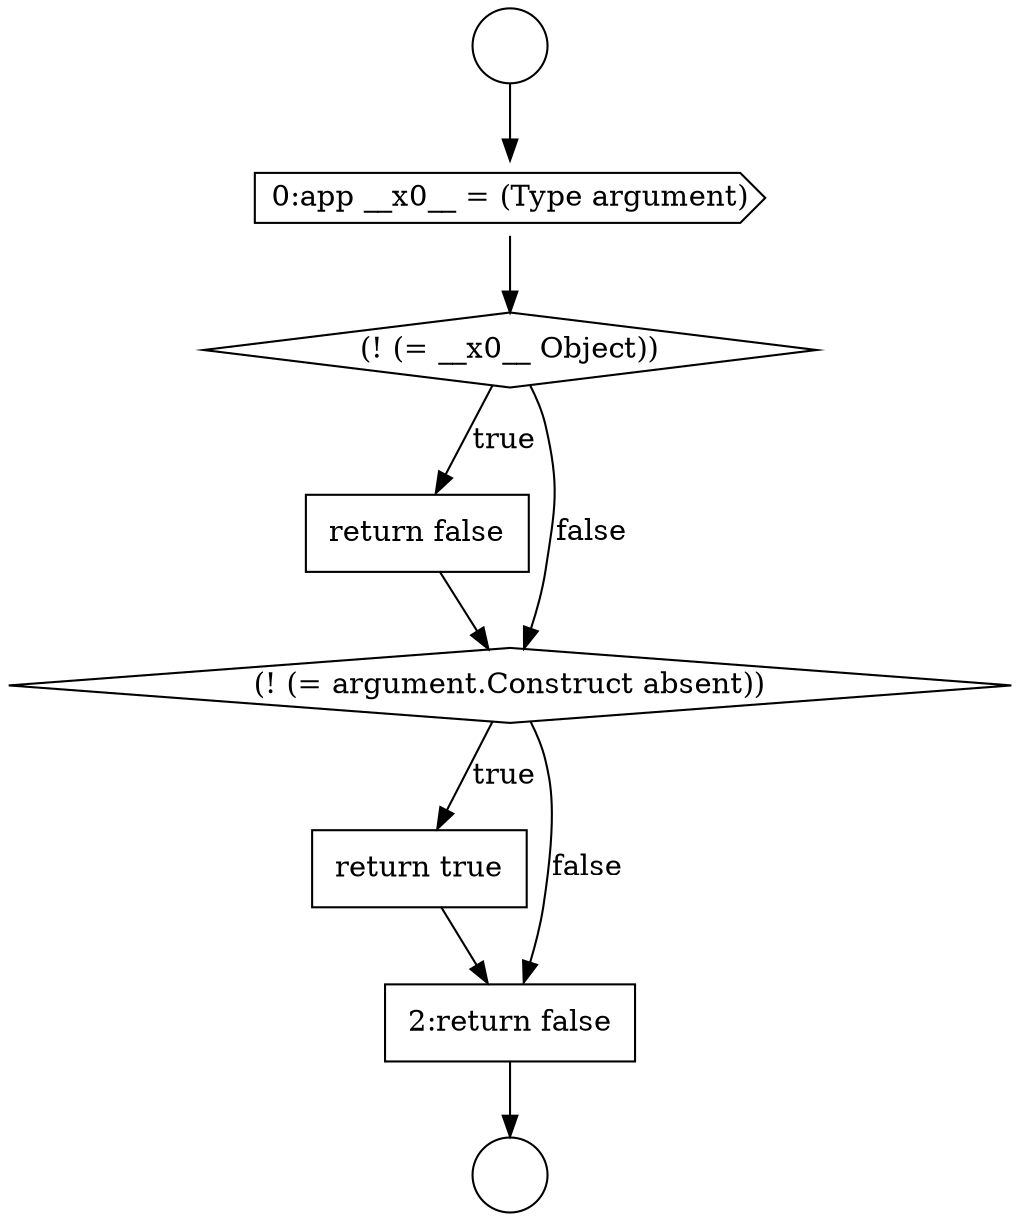 digraph {
  node511 [shape=none, margin=0, label=<<font color="black">
    <table border="0" cellborder="1" cellspacing="0" cellpadding="10">
      <tr><td align="left">return true</td></tr>
    </table>
  </font>> color="black" fillcolor="white" style=filled]
  node507 [shape=cds, label=<<font color="black">0:app __x0__ = (Type argument)</font>> color="black" fillcolor="white" style=filled]
  node512 [shape=none, margin=0, label=<<font color="black">
    <table border="0" cellborder="1" cellspacing="0" cellpadding="10">
      <tr><td align="left">2:return false</td></tr>
    </table>
  </font>> color="black" fillcolor="white" style=filled]
  node508 [shape=diamond, label=<<font color="black">(! (= __x0__ Object))</font>> color="black" fillcolor="white" style=filled]
  node509 [shape=none, margin=0, label=<<font color="black">
    <table border="0" cellborder="1" cellspacing="0" cellpadding="10">
      <tr><td align="left">return false</td></tr>
    </table>
  </font>> color="black" fillcolor="white" style=filled]
  node505 [shape=circle label=" " color="black" fillcolor="white" style=filled]
  node510 [shape=diamond, label=<<font color="black">(! (= argument.Construct absent))</font>> color="black" fillcolor="white" style=filled]
  node506 [shape=circle label=" " color="black" fillcolor="white" style=filled]
  node509 -> node510 [ color="black"]
  node511 -> node512 [ color="black"]
  node512 -> node506 [ color="black"]
  node510 -> node511 [label=<<font color="black">true</font>> color="black"]
  node510 -> node512 [label=<<font color="black">false</font>> color="black"]
  node508 -> node509 [label=<<font color="black">true</font>> color="black"]
  node508 -> node510 [label=<<font color="black">false</font>> color="black"]
  node505 -> node507 [ color="black"]
  node507 -> node508 [ color="black"]
}
